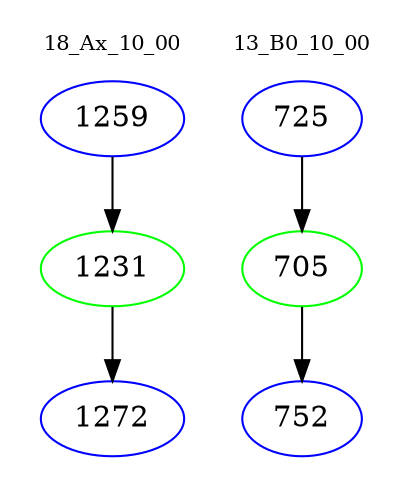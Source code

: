 digraph{
subgraph cluster_0 {
color = white
label = "18_Ax_10_00";
fontsize=10;
T0_1259 [label="1259", color="blue"]
T0_1259 -> T0_1231 [color="black"]
T0_1231 [label="1231", color="green"]
T0_1231 -> T0_1272 [color="black"]
T0_1272 [label="1272", color="blue"]
}
subgraph cluster_1 {
color = white
label = "13_B0_10_00";
fontsize=10;
T1_725 [label="725", color="blue"]
T1_725 -> T1_705 [color="black"]
T1_705 [label="705", color="green"]
T1_705 -> T1_752 [color="black"]
T1_752 [label="752", color="blue"]
}
}
